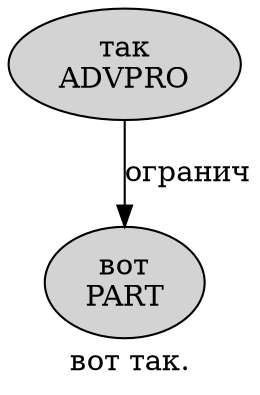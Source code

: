 digraph SENTENCE_140 {
	graph [label="вот так."]
	node [style=filled]
		0 [label="вот
PART" color="" fillcolor=lightgray penwidth=1 shape=ellipse]
		1 [label="так
ADVPRO" color="" fillcolor=lightgray penwidth=1 shape=ellipse]
			1 -> 0 [label="огранич"]
}